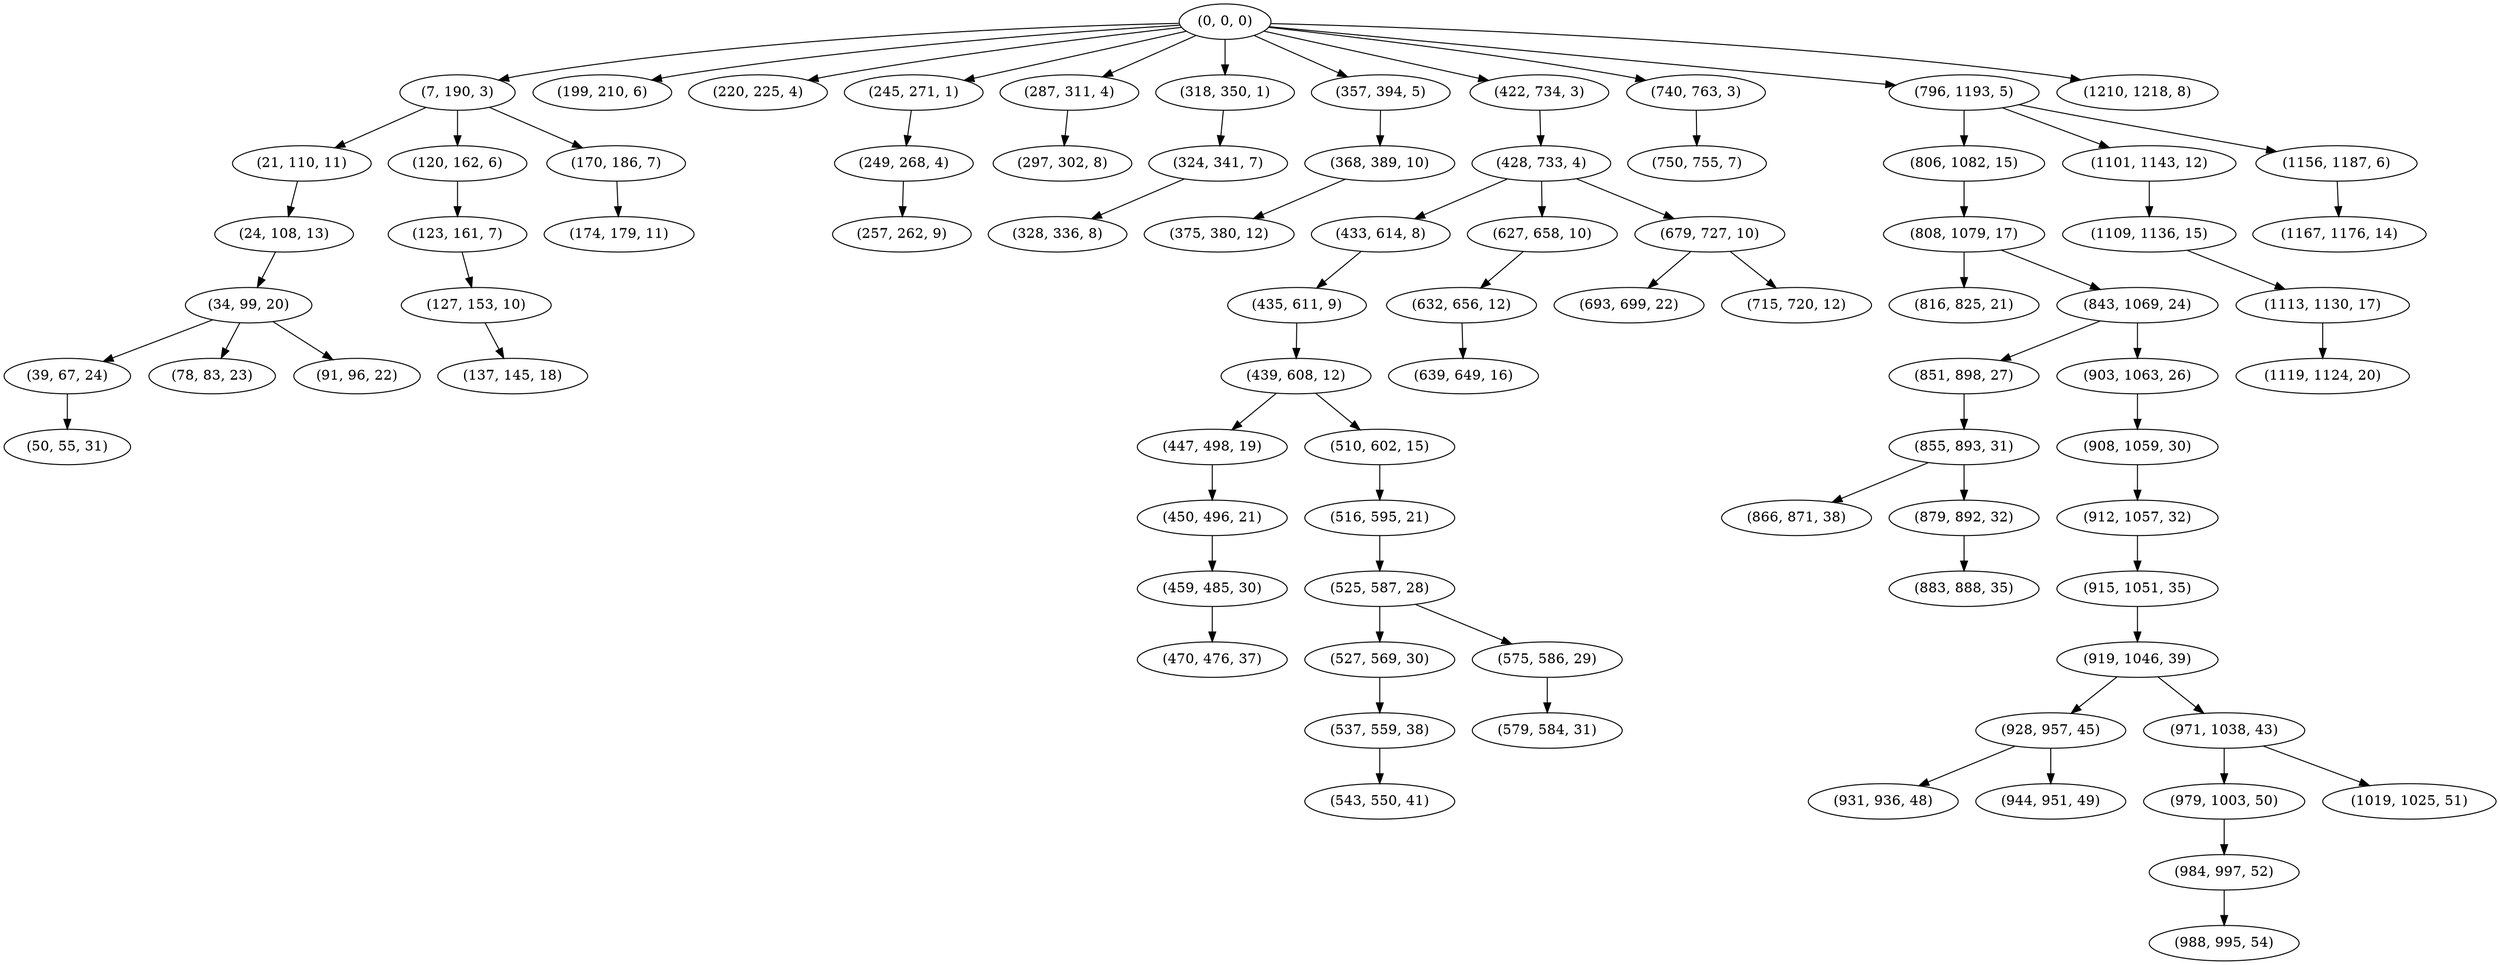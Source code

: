 digraph tree {
    "(0, 0, 0)";
    "(7, 190, 3)";
    "(21, 110, 11)";
    "(24, 108, 13)";
    "(34, 99, 20)";
    "(39, 67, 24)";
    "(50, 55, 31)";
    "(78, 83, 23)";
    "(91, 96, 22)";
    "(120, 162, 6)";
    "(123, 161, 7)";
    "(127, 153, 10)";
    "(137, 145, 18)";
    "(170, 186, 7)";
    "(174, 179, 11)";
    "(199, 210, 6)";
    "(220, 225, 4)";
    "(245, 271, 1)";
    "(249, 268, 4)";
    "(257, 262, 9)";
    "(287, 311, 4)";
    "(297, 302, 8)";
    "(318, 350, 1)";
    "(324, 341, 7)";
    "(328, 336, 8)";
    "(357, 394, 5)";
    "(368, 389, 10)";
    "(375, 380, 12)";
    "(422, 734, 3)";
    "(428, 733, 4)";
    "(433, 614, 8)";
    "(435, 611, 9)";
    "(439, 608, 12)";
    "(447, 498, 19)";
    "(450, 496, 21)";
    "(459, 485, 30)";
    "(470, 476, 37)";
    "(510, 602, 15)";
    "(516, 595, 21)";
    "(525, 587, 28)";
    "(527, 569, 30)";
    "(537, 559, 38)";
    "(543, 550, 41)";
    "(575, 586, 29)";
    "(579, 584, 31)";
    "(627, 658, 10)";
    "(632, 656, 12)";
    "(639, 649, 16)";
    "(679, 727, 10)";
    "(693, 699, 22)";
    "(715, 720, 12)";
    "(740, 763, 3)";
    "(750, 755, 7)";
    "(796, 1193, 5)";
    "(806, 1082, 15)";
    "(808, 1079, 17)";
    "(816, 825, 21)";
    "(843, 1069, 24)";
    "(851, 898, 27)";
    "(855, 893, 31)";
    "(866, 871, 38)";
    "(879, 892, 32)";
    "(883, 888, 35)";
    "(903, 1063, 26)";
    "(908, 1059, 30)";
    "(912, 1057, 32)";
    "(915, 1051, 35)";
    "(919, 1046, 39)";
    "(928, 957, 45)";
    "(931, 936, 48)";
    "(944, 951, 49)";
    "(971, 1038, 43)";
    "(979, 1003, 50)";
    "(984, 997, 52)";
    "(988, 995, 54)";
    "(1019, 1025, 51)";
    "(1101, 1143, 12)";
    "(1109, 1136, 15)";
    "(1113, 1130, 17)";
    "(1119, 1124, 20)";
    "(1156, 1187, 6)";
    "(1167, 1176, 14)";
    "(1210, 1218, 8)";
    "(0, 0, 0)" -> "(7, 190, 3)";
    "(0, 0, 0)" -> "(199, 210, 6)";
    "(0, 0, 0)" -> "(220, 225, 4)";
    "(0, 0, 0)" -> "(245, 271, 1)";
    "(0, 0, 0)" -> "(287, 311, 4)";
    "(0, 0, 0)" -> "(318, 350, 1)";
    "(0, 0, 0)" -> "(357, 394, 5)";
    "(0, 0, 0)" -> "(422, 734, 3)";
    "(0, 0, 0)" -> "(740, 763, 3)";
    "(0, 0, 0)" -> "(796, 1193, 5)";
    "(0, 0, 0)" -> "(1210, 1218, 8)";
    "(7, 190, 3)" -> "(21, 110, 11)";
    "(7, 190, 3)" -> "(120, 162, 6)";
    "(7, 190, 3)" -> "(170, 186, 7)";
    "(21, 110, 11)" -> "(24, 108, 13)";
    "(24, 108, 13)" -> "(34, 99, 20)";
    "(34, 99, 20)" -> "(39, 67, 24)";
    "(34, 99, 20)" -> "(78, 83, 23)";
    "(34, 99, 20)" -> "(91, 96, 22)";
    "(39, 67, 24)" -> "(50, 55, 31)";
    "(120, 162, 6)" -> "(123, 161, 7)";
    "(123, 161, 7)" -> "(127, 153, 10)";
    "(127, 153, 10)" -> "(137, 145, 18)";
    "(170, 186, 7)" -> "(174, 179, 11)";
    "(245, 271, 1)" -> "(249, 268, 4)";
    "(249, 268, 4)" -> "(257, 262, 9)";
    "(287, 311, 4)" -> "(297, 302, 8)";
    "(318, 350, 1)" -> "(324, 341, 7)";
    "(324, 341, 7)" -> "(328, 336, 8)";
    "(357, 394, 5)" -> "(368, 389, 10)";
    "(368, 389, 10)" -> "(375, 380, 12)";
    "(422, 734, 3)" -> "(428, 733, 4)";
    "(428, 733, 4)" -> "(433, 614, 8)";
    "(428, 733, 4)" -> "(627, 658, 10)";
    "(428, 733, 4)" -> "(679, 727, 10)";
    "(433, 614, 8)" -> "(435, 611, 9)";
    "(435, 611, 9)" -> "(439, 608, 12)";
    "(439, 608, 12)" -> "(447, 498, 19)";
    "(439, 608, 12)" -> "(510, 602, 15)";
    "(447, 498, 19)" -> "(450, 496, 21)";
    "(450, 496, 21)" -> "(459, 485, 30)";
    "(459, 485, 30)" -> "(470, 476, 37)";
    "(510, 602, 15)" -> "(516, 595, 21)";
    "(516, 595, 21)" -> "(525, 587, 28)";
    "(525, 587, 28)" -> "(527, 569, 30)";
    "(525, 587, 28)" -> "(575, 586, 29)";
    "(527, 569, 30)" -> "(537, 559, 38)";
    "(537, 559, 38)" -> "(543, 550, 41)";
    "(575, 586, 29)" -> "(579, 584, 31)";
    "(627, 658, 10)" -> "(632, 656, 12)";
    "(632, 656, 12)" -> "(639, 649, 16)";
    "(679, 727, 10)" -> "(693, 699, 22)";
    "(679, 727, 10)" -> "(715, 720, 12)";
    "(740, 763, 3)" -> "(750, 755, 7)";
    "(796, 1193, 5)" -> "(806, 1082, 15)";
    "(796, 1193, 5)" -> "(1101, 1143, 12)";
    "(796, 1193, 5)" -> "(1156, 1187, 6)";
    "(806, 1082, 15)" -> "(808, 1079, 17)";
    "(808, 1079, 17)" -> "(816, 825, 21)";
    "(808, 1079, 17)" -> "(843, 1069, 24)";
    "(843, 1069, 24)" -> "(851, 898, 27)";
    "(843, 1069, 24)" -> "(903, 1063, 26)";
    "(851, 898, 27)" -> "(855, 893, 31)";
    "(855, 893, 31)" -> "(866, 871, 38)";
    "(855, 893, 31)" -> "(879, 892, 32)";
    "(879, 892, 32)" -> "(883, 888, 35)";
    "(903, 1063, 26)" -> "(908, 1059, 30)";
    "(908, 1059, 30)" -> "(912, 1057, 32)";
    "(912, 1057, 32)" -> "(915, 1051, 35)";
    "(915, 1051, 35)" -> "(919, 1046, 39)";
    "(919, 1046, 39)" -> "(928, 957, 45)";
    "(919, 1046, 39)" -> "(971, 1038, 43)";
    "(928, 957, 45)" -> "(931, 936, 48)";
    "(928, 957, 45)" -> "(944, 951, 49)";
    "(971, 1038, 43)" -> "(979, 1003, 50)";
    "(971, 1038, 43)" -> "(1019, 1025, 51)";
    "(979, 1003, 50)" -> "(984, 997, 52)";
    "(984, 997, 52)" -> "(988, 995, 54)";
    "(1101, 1143, 12)" -> "(1109, 1136, 15)";
    "(1109, 1136, 15)" -> "(1113, 1130, 17)";
    "(1113, 1130, 17)" -> "(1119, 1124, 20)";
    "(1156, 1187, 6)" -> "(1167, 1176, 14)";
}
